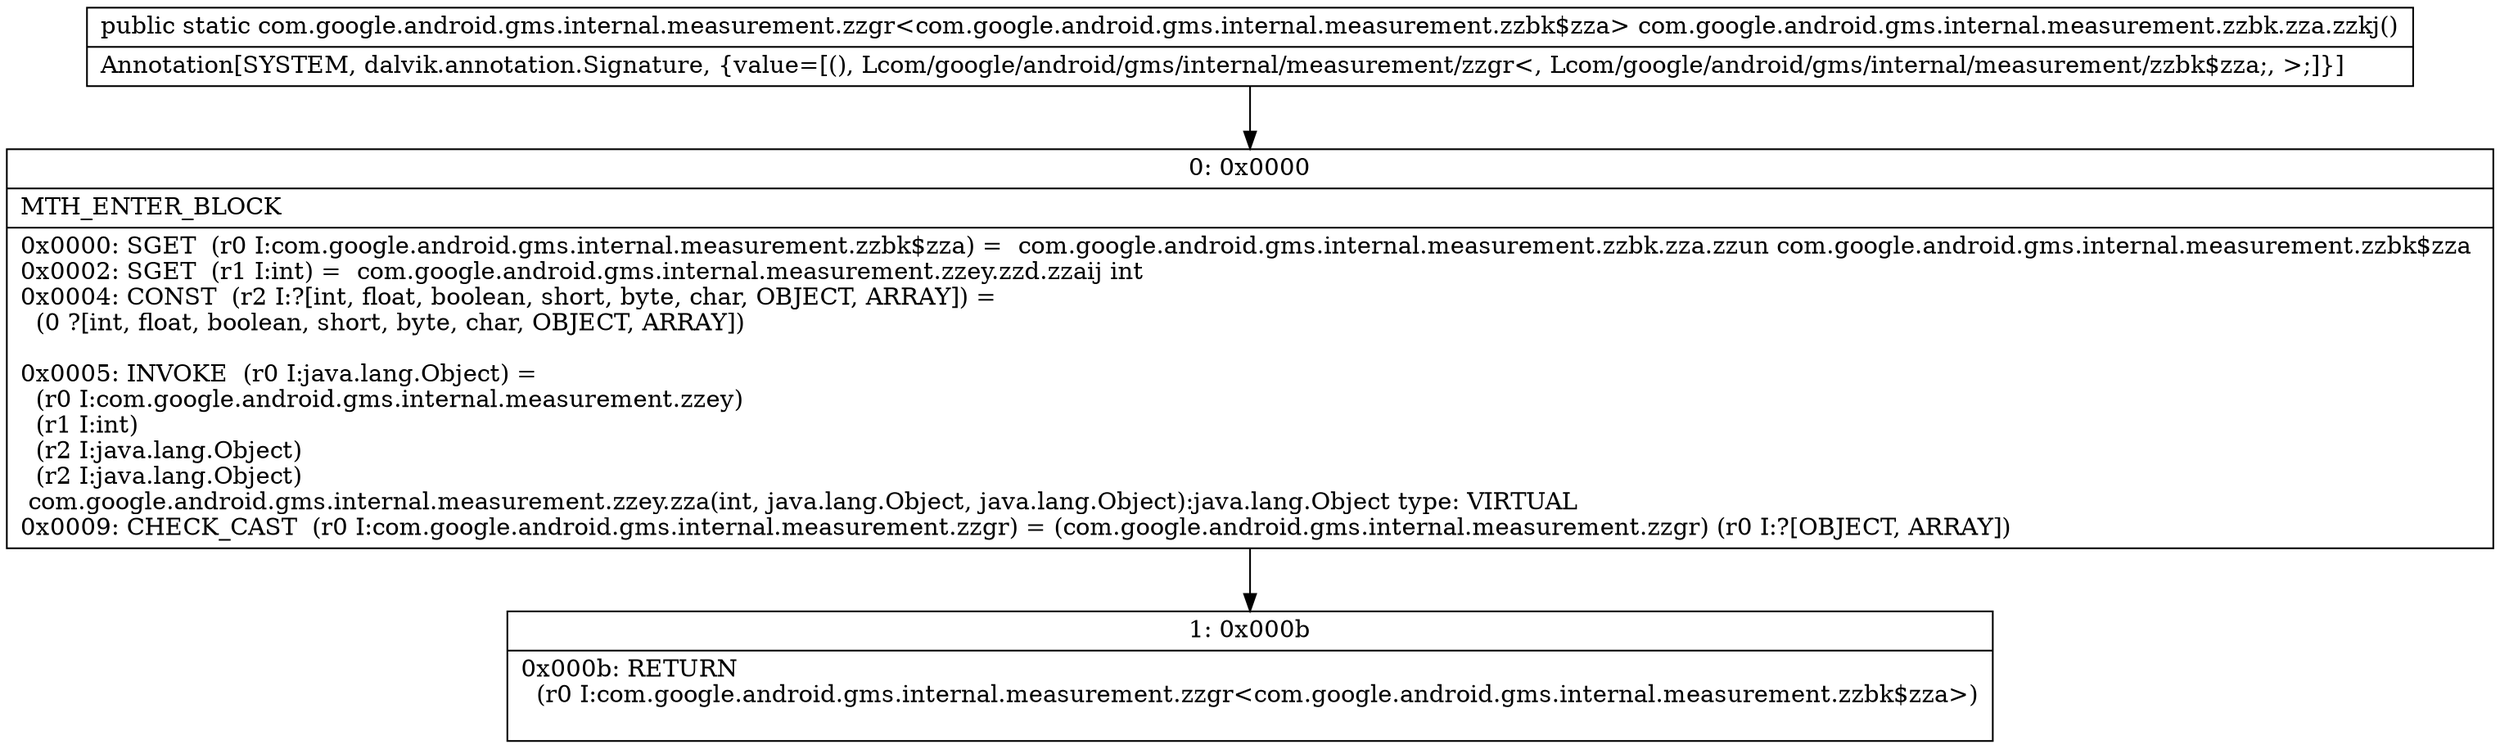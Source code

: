 digraph "CFG forcom.google.android.gms.internal.measurement.zzbk.zza.zzkj()Lcom\/google\/android\/gms\/internal\/measurement\/zzgr;" {
Node_0 [shape=record,label="{0\:\ 0x0000|MTH_ENTER_BLOCK\l|0x0000: SGET  (r0 I:com.google.android.gms.internal.measurement.zzbk$zza) =  com.google.android.gms.internal.measurement.zzbk.zza.zzun com.google.android.gms.internal.measurement.zzbk$zza \l0x0002: SGET  (r1 I:int) =  com.google.android.gms.internal.measurement.zzey.zzd.zzaij int \l0x0004: CONST  (r2 I:?[int, float, boolean, short, byte, char, OBJECT, ARRAY]) = \l  (0 ?[int, float, boolean, short, byte, char, OBJECT, ARRAY])\l \l0x0005: INVOKE  (r0 I:java.lang.Object) = \l  (r0 I:com.google.android.gms.internal.measurement.zzey)\l  (r1 I:int)\l  (r2 I:java.lang.Object)\l  (r2 I:java.lang.Object)\l com.google.android.gms.internal.measurement.zzey.zza(int, java.lang.Object, java.lang.Object):java.lang.Object type: VIRTUAL \l0x0009: CHECK_CAST  (r0 I:com.google.android.gms.internal.measurement.zzgr) = (com.google.android.gms.internal.measurement.zzgr) (r0 I:?[OBJECT, ARRAY]) \l}"];
Node_1 [shape=record,label="{1\:\ 0x000b|0x000b: RETURN  \l  (r0 I:com.google.android.gms.internal.measurement.zzgr\<com.google.android.gms.internal.measurement.zzbk$zza\>)\l \l}"];
MethodNode[shape=record,label="{public static com.google.android.gms.internal.measurement.zzgr\<com.google.android.gms.internal.measurement.zzbk$zza\> com.google.android.gms.internal.measurement.zzbk.zza.zzkj()  | Annotation[SYSTEM, dalvik.annotation.Signature, \{value=[(), Lcom\/google\/android\/gms\/internal\/measurement\/zzgr\<, Lcom\/google\/android\/gms\/internal\/measurement\/zzbk$zza;, \>;]\}]\l}"];
MethodNode -> Node_0;
Node_0 -> Node_1;
}

